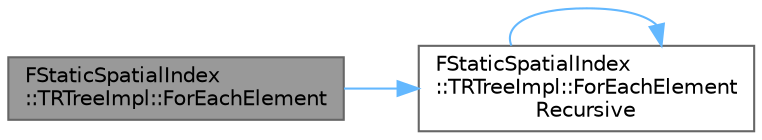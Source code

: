 digraph "FStaticSpatialIndex::TRTreeImpl::ForEachElement"
{
 // INTERACTIVE_SVG=YES
 // LATEX_PDF_SIZE
  bgcolor="transparent";
  edge [fontname=Helvetica,fontsize=10,labelfontname=Helvetica,labelfontsize=10];
  node [fontname=Helvetica,fontsize=10,shape=box,height=0.2,width=0.4];
  rankdir="LR";
  Node1 [id="Node000001",label="FStaticSpatialIndex\l::TRTreeImpl::ForEachElement",height=0.2,width=0.4,color="gray40", fillcolor="grey60", style="filled", fontcolor="black",tooltip=" "];
  Node1 -> Node2 [id="edge1_Node000001_Node000002",color="steelblue1",style="solid",tooltip=" "];
  Node2 [id="Node000002",label="FStaticSpatialIndex\l::TRTreeImpl::ForEachElement\lRecursive",height=0.2,width=0.4,color="grey40", fillcolor="white", style="filled",URL="$df/d11/classFStaticSpatialIndex_1_1TRTreeImpl.html#a43abf718e45fa2bc691cb024f56a665e",tooltip=" "];
  Node2 -> Node2 [id="edge2_Node000002_Node000002",color="steelblue1",style="solid",tooltip=" "];
}
